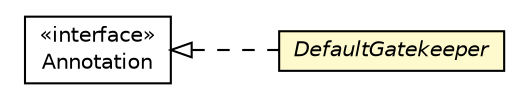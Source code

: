 #!/usr/local/bin/dot
#
# Class diagram 
# Generated by UMLGraph version R5_6-24-gf6e263 (http://www.umlgraph.org/)
#

digraph G {
	edge [fontname="Helvetica",fontsize=10,labelfontname="Helvetica",labelfontsize=10];
	node [fontname="Helvetica",fontsize=10,shape=plaintext];
	nodesep=0.25;
	ranksep=0.5;
	rankdir=LR;
	// com.gwtplatform.mvp.client.annotations.DefaultGatekeeper
	c152565 [label=<<table title="com.gwtplatform.mvp.client.annotations.DefaultGatekeeper" border="0" cellborder="1" cellspacing="0" cellpadding="2" port="p" bgcolor="lemonChiffon" href="./DefaultGatekeeper.html">
		<tr><td><table border="0" cellspacing="0" cellpadding="1">
<tr><td align="center" balign="center"><font face="Helvetica-Oblique"> DefaultGatekeeper </font></td></tr>
		</table></td></tr>
		</table>>, URL="./DefaultGatekeeper.html", fontname="Helvetica", fontcolor="black", fontsize=10.0];
	//com.gwtplatform.mvp.client.annotations.DefaultGatekeeper implements java.lang.annotation.Annotation
	c152936:p -> c152565:p [dir=back,arrowtail=empty,style=dashed];
	// java.lang.annotation.Annotation
	c152936 [label=<<table title="java.lang.annotation.Annotation" border="0" cellborder="1" cellspacing="0" cellpadding="2" port="p" href="http://download.oracle.com/javase/6/docs/api/java/lang/annotation/Annotation.html">
		<tr><td><table border="0" cellspacing="0" cellpadding="1">
<tr><td align="center" balign="center"> &#171;interface&#187; </td></tr>
<tr><td align="center" balign="center"> Annotation </td></tr>
		</table></td></tr>
		</table>>, URL="http://download.oracle.com/javase/6/docs/api/java/lang/annotation/Annotation.html", fontname="Helvetica", fontcolor="black", fontsize=10.0];
}

